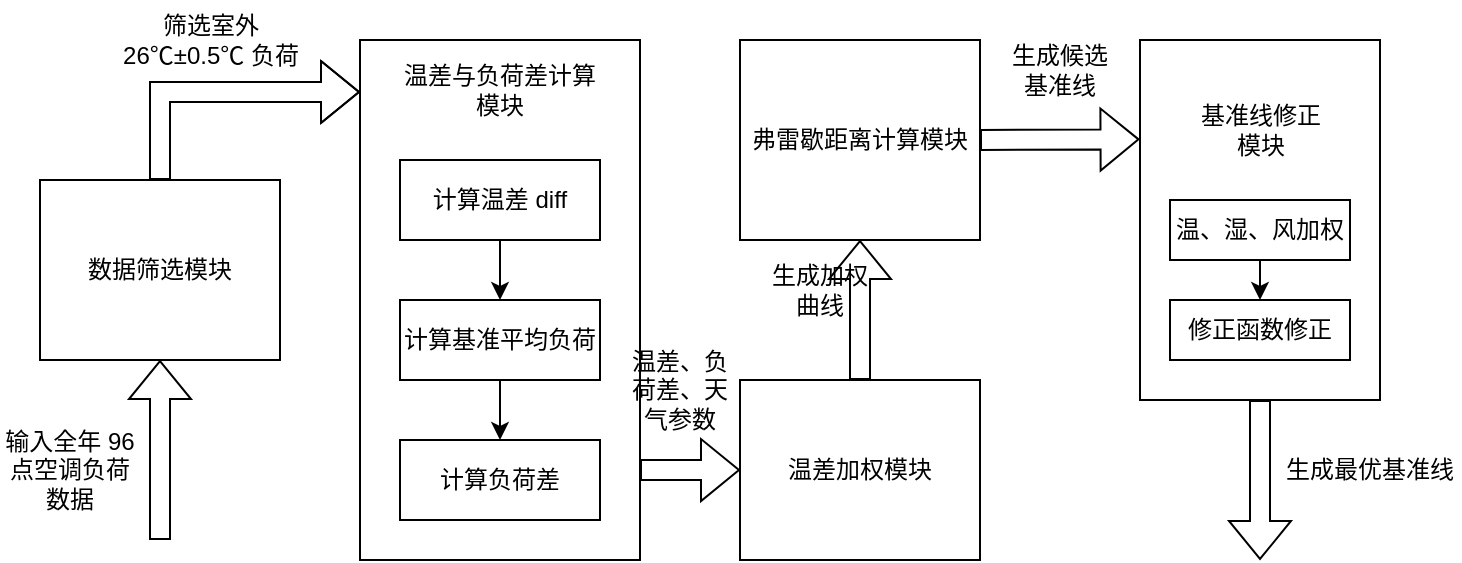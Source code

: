 <mxfile version="26.2.14">
  <diagram name="第 1 页" id="Uv4PRa69X9b6k56_RQMB">
    <mxGraphModel dx="983" dy="641" grid="1" gridSize="10" guides="1" tooltips="1" connect="1" arrows="1" fold="1" page="1" pageScale="1" pageWidth="827" pageHeight="1169" math="0" shadow="0">
      <root>
        <mxCell id="0" />
        <mxCell id="1" parent="0" />
        <mxCell id="_lC4cA4HDBxhd0Byzm3A-1" value="数据筛选模块" style="rounded=0;whiteSpace=wrap;html=1;" vertex="1" parent="1">
          <mxGeometry x="70" y="180" width="120" height="90" as="geometry" />
        </mxCell>
        <mxCell id="_lC4cA4HDBxhd0Byzm3A-2" value="温差加权模块" style="rounded=0;whiteSpace=wrap;html=1;" vertex="1" parent="1">
          <mxGeometry x="420" y="280" width="120" height="90" as="geometry" />
        </mxCell>
        <mxCell id="_lC4cA4HDBxhd0Byzm3A-3" value="" style="rounded=0;whiteSpace=wrap;html=1;verticalAlign=top;" vertex="1" parent="1">
          <mxGeometry x="230" y="110" width="140" height="260" as="geometry" />
        </mxCell>
        <mxCell id="_lC4cA4HDBxhd0Byzm3A-5" value="弗雷歇距离计算模块" style="rounded=0;whiteSpace=wrap;html=1;" vertex="1" parent="1">
          <mxGeometry x="420" y="110" width="120" height="100" as="geometry" />
        </mxCell>
        <mxCell id="_lC4cA4HDBxhd0Byzm3A-10" value="输入全年 96 点空调负荷数据" style="text;html=1;align=center;verticalAlign=middle;whiteSpace=wrap;rounded=0;" vertex="1" parent="1">
          <mxGeometry x="50" y="310" width="70" height="30" as="geometry" />
        </mxCell>
        <mxCell id="_lC4cA4HDBxhd0Byzm3A-11" value="" style="shape=flexArrow;endArrow=classic;html=1;rounded=0;entryX=0;entryY=0.1;entryDx=0;entryDy=0;entryPerimeter=0;" edge="1" parent="1" target="_lC4cA4HDBxhd0Byzm3A-3">
          <mxGeometry width="50" height="50" relative="1" as="geometry">
            <mxPoint x="130" y="180" as="sourcePoint" />
            <mxPoint x="130" y="350" as="targetPoint" />
            <Array as="points">
              <mxPoint x="130" y="136" />
            </Array>
          </mxGeometry>
        </mxCell>
        <mxCell id="_lC4cA4HDBxhd0Byzm3A-13" value="筛选室外&lt;div&gt;26℃±0.5℃ 负荷&lt;/div&gt;" style="text;html=1;align=center;verticalAlign=middle;resizable=0;points=[];autosize=1;strokeColor=none;fillColor=none;" vertex="1" parent="1">
          <mxGeometry x="100" y="90" width="110" height="40" as="geometry" />
        </mxCell>
        <mxCell id="_lC4cA4HDBxhd0Byzm3A-20" style="edgeStyle=orthogonalEdgeStyle;rounded=0;orthogonalLoop=1;jettySize=auto;html=1;exitX=0.5;exitY=1;exitDx=0;exitDy=0;entryX=0.5;entryY=0;entryDx=0;entryDy=0;" edge="1" parent="1" source="_lC4cA4HDBxhd0Byzm3A-14" target="_lC4cA4HDBxhd0Byzm3A-16">
          <mxGeometry relative="1" as="geometry" />
        </mxCell>
        <mxCell id="_lC4cA4HDBxhd0Byzm3A-14" value="计算温差 diff" style="rounded=0;whiteSpace=wrap;html=1;" vertex="1" parent="1">
          <mxGeometry x="250" y="170" width="100" height="40" as="geometry" />
        </mxCell>
        <mxCell id="_lC4cA4HDBxhd0Byzm3A-21" style="edgeStyle=orthogonalEdgeStyle;rounded=0;orthogonalLoop=1;jettySize=auto;html=1;exitX=0.5;exitY=1;exitDx=0;exitDy=0;entryX=0.5;entryY=0;entryDx=0;entryDy=0;" edge="1" parent="1" source="_lC4cA4HDBxhd0Byzm3A-16" target="_lC4cA4HDBxhd0Byzm3A-17">
          <mxGeometry relative="1" as="geometry" />
        </mxCell>
        <mxCell id="_lC4cA4HDBxhd0Byzm3A-16" value="计算基准平均负荷" style="rounded=0;whiteSpace=wrap;html=1;" vertex="1" parent="1">
          <mxGeometry x="250" y="240" width="100" height="40" as="geometry" />
        </mxCell>
        <mxCell id="_lC4cA4HDBxhd0Byzm3A-17" value="计算负荷差" style="rounded=0;whiteSpace=wrap;html=1;" vertex="1" parent="1">
          <mxGeometry x="250" y="310" width="100" height="40" as="geometry" />
        </mxCell>
        <mxCell id="_lC4cA4HDBxhd0Byzm3A-19" value="温差与负荷差计算模块" style="text;html=1;align=center;verticalAlign=middle;whiteSpace=wrap;rounded=0;" vertex="1" parent="1">
          <mxGeometry x="250" y="120" width="100" height="30" as="geometry" />
        </mxCell>
        <mxCell id="_lC4cA4HDBxhd0Byzm3A-22" value="" style="shape=flexArrow;endArrow=classic;html=1;rounded=0;entryX=0;entryY=0.5;entryDx=0;entryDy=0;exitX=1;exitY=0.827;exitDx=0;exitDy=0;exitPerimeter=0;" edge="1" parent="1" source="_lC4cA4HDBxhd0Byzm3A-3" target="_lC4cA4HDBxhd0Byzm3A-2">
          <mxGeometry width="50" height="50" relative="1" as="geometry">
            <mxPoint x="370" y="155" as="sourcePoint" />
            <mxPoint x="430" y="159" as="targetPoint" />
          </mxGeometry>
        </mxCell>
        <mxCell id="_lC4cA4HDBxhd0Byzm3A-24" value="温差、负荷差、天气参数" style="text;html=1;align=center;verticalAlign=middle;whiteSpace=wrap;rounded=0;" vertex="1" parent="1">
          <mxGeometry x="360" y="270" width="60" height="30" as="geometry" />
        </mxCell>
        <mxCell id="_lC4cA4HDBxhd0Byzm3A-25" value="" style="shape=flexArrow;endArrow=classic;html=1;rounded=0;entryX=0.5;entryY=1;entryDx=0;entryDy=0;exitX=0.5;exitY=0;exitDx=0;exitDy=0;" edge="1" parent="1" source="_lC4cA4HDBxhd0Byzm3A-2" target="_lC4cA4HDBxhd0Byzm3A-5">
          <mxGeometry width="50" height="50" relative="1" as="geometry">
            <mxPoint x="140" y="120" as="sourcePoint" />
            <mxPoint x="140" y="190" as="targetPoint" />
            <Array as="points" />
          </mxGeometry>
        </mxCell>
        <mxCell id="_lC4cA4HDBxhd0Byzm3A-26" value="生成加权曲线" style="text;html=1;align=center;verticalAlign=middle;whiteSpace=wrap;rounded=0;" vertex="1" parent="1">
          <mxGeometry x="430" y="220" width="60" height="30" as="geometry" />
        </mxCell>
        <mxCell id="_lC4cA4HDBxhd0Byzm3A-30" value="生成候选基准线" style="text;html=1;align=center;verticalAlign=middle;whiteSpace=wrap;rounded=0;" vertex="1" parent="1">
          <mxGeometry x="550" y="110" width="60" height="30" as="geometry" />
        </mxCell>
        <mxCell id="_lC4cA4HDBxhd0Byzm3A-33" value="" style="shape=flexArrow;endArrow=classic;html=1;rounded=0;exitX=0.5;exitY=1;exitDx=0;exitDy=0;" edge="1" parent="1" source="_lC4cA4HDBxhd0Byzm3A-4">
          <mxGeometry width="50" height="50" relative="1" as="geometry">
            <mxPoint x="500" y="210" as="sourcePoint" />
            <mxPoint x="680" y="370" as="targetPoint" />
            <Array as="points" />
          </mxGeometry>
        </mxCell>
        <mxCell id="_lC4cA4HDBxhd0Byzm3A-34" value="生成最优基准线" style="text;html=1;align=center;verticalAlign=middle;whiteSpace=wrap;rounded=0;" vertex="1" parent="1">
          <mxGeometry x="690" y="310" width="90" height="30" as="geometry" />
        </mxCell>
        <mxCell id="_lC4cA4HDBxhd0Byzm3A-37" value="" style="shape=flexArrow;endArrow=classic;html=1;rounded=0;entryX=0.5;entryY=1;entryDx=0;entryDy=0;" edge="1" parent="1" target="_lC4cA4HDBxhd0Byzm3A-1">
          <mxGeometry width="50" height="50" relative="1" as="geometry">
            <mxPoint x="130" y="360" as="sourcePoint" />
            <mxPoint x="440" y="370" as="targetPoint" />
          </mxGeometry>
        </mxCell>
        <mxCell id="_lC4cA4HDBxhd0Byzm3A-39" value="" style="group" vertex="1" connectable="0" parent="1">
          <mxGeometry x="620" y="110" width="120" height="180" as="geometry" />
        </mxCell>
        <mxCell id="_lC4cA4HDBxhd0Byzm3A-4" value="" style="rounded=0;whiteSpace=wrap;html=1;" vertex="1" parent="_lC4cA4HDBxhd0Byzm3A-39">
          <mxGeometry width="120" height="180" as="geometry" />
        </mxCell>
        <mxCell id="_lC4cA4HDBxhd0Byzm3A-27" value="基准线修正模块" style="text;html=1;align=center;verticalAlign=middle;whiteSpace=wrap;rounded=0;" vertex="1" parent="_lC4cA4HDBxhd0Byzm3A-39">
          <mxGeometry x="25.5" y="30" width="69" height="30" as="geometry" />
        </mxCell>
        <mxCell id="_lC4cA4HDBxhd0Byzm3A-35" style="edgeStyle=orthogonalEdgeStyle;rounded=0;orthogonalLoop=1;jettySize=auto;html=1;exitX=0.5;exitY=1;exitDx=0;exitDy=0;entryX=0.5;entryY=0;entryDx=0;entryDy=0;" edge="1" parent="_lC4cA4HDBxhd0Byzm3A-39" source="_lC4cA4HDBxhd0Byzm3A-31" target="_lC4cA4HDBxhd0Byzm3A-32">
          <mxGeometry relative="1" as="geometry" />
        </mxCell>
        <mxCell id="_lC4cA4HDBxhd0Byzm3A-31" value="温、湿、风加权" style="rounded=0;whiteSpace=wrap;html=1;" vertex="1" parent="_lC4cA4HDBxhd0Byzm3A-39">
          <mxGeometry x="15" y="80" width="90" height="30" as="geometry" />
        </mxCell>
        <mxCell id="_lC4cA4HDBxhd0Byzm3A-32" value="修正函数修正" style="rounded=0;whiteSpace=wrap;html=1;" vertex="1" parent="_lC4cA4HDBxhd0Byzm3A-39">
          <mxGeometry x="15" y="130" width="90" height="30" as="geometry" />
        </mxCell>
        <mxCell id="_lC4cA4HDBxhd0Byzm3A-41" value="" style="shape=flexArrow;endArrow=classic;html=1;rounded=0;exitX=1;exitY=0.5;exitDx=0;exitDy=0;entryX=-0.002;entryY=0.276;entryDx=0;entryDy=0;entryPerimeter=0;" edge="1" parent="1" source="_lC4cA4HDBxhd0Byzm3A-5" target="_lC4cA4HDBxhd0Byzm3A-4">
          <mxGeometry width="50" height="50" relative="1" as="geometry">
            <mxPoint x="410" y="340" as="sourcePoint" />
            <mxPoint x="600" y="160" as="targetPoint" />
          </mxGeometry>
        </mxCell>
      </root>
    </mxGraphModel>
  </diagram>
</mxfile>

